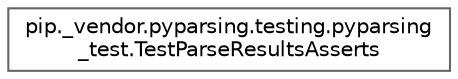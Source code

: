 digraph "Graphical Class Hierarchy"
{
 // LATEX_PDF_SIZE
  bgcolor="transparent";
  edge [fontname=Helvetica,fontsize=10,labelfontname=Helvetica,labelfontsize=10];
  node [fontname=Helvetica,fontsize=10,shape=box,height=0.2,width=0.4];
  rankdir="LR";
  Node0 [id="Node000000",label="pip._vendor.pyparsing.testing.pyparsing\l_test.TestParseResultsAsserts",height=0.2,width=0.4,color="grey40", fillcolor="white", style="filled",URL="$db/df0/classpip_1_1__vendor_1_1pyparsing_1_1testing_1_1pyparsing__test_1_1TestParseResultsAsserts.html",tooltip=" "];
}
